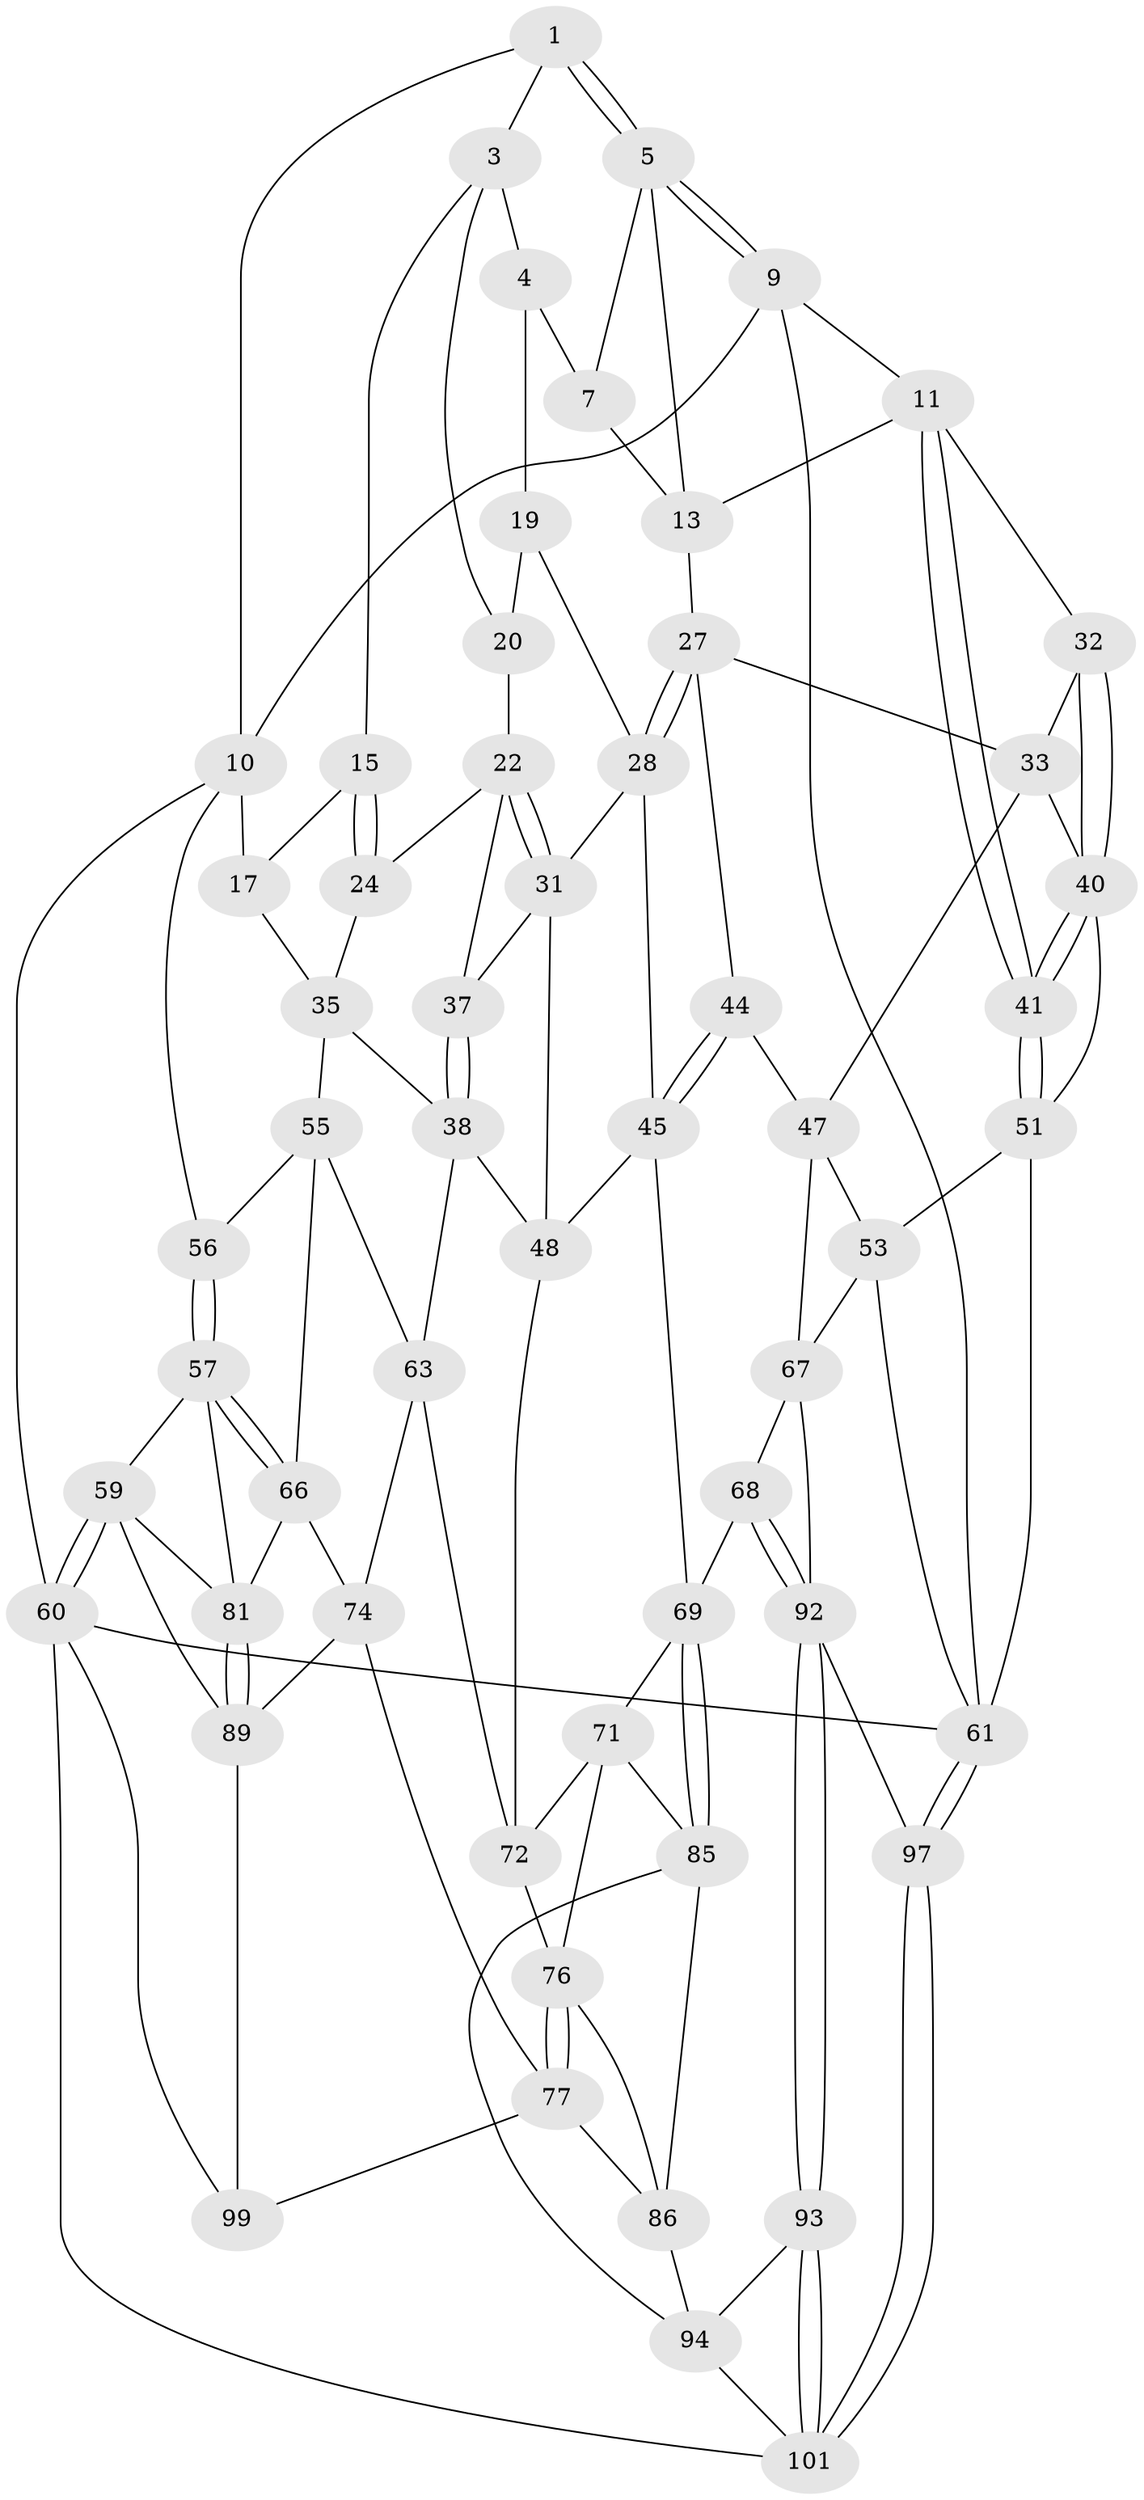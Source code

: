 // original degree distribution, {3: 0.0196078431372549, 4: 0.23529411764705882, 5: 0.5294117647058824, 6: 0.21568627450980393}
// Generated by graph-tools (version 1.1) at 2025/11/02/21/25 10:11:12]
// undirected, 57 vertices, 129 edges
graph export_dot {
graph [start="1"]
  node [color=gray90,style=filled];
  1 [pos="+0.6238864805233333+0",super="+2"];
  3 [pos="+0.4191600991690171+0",super="+14"];
  4 [pos="+0.6111930454141583+0.03030840500263414",super="+8"];
  5 [pos="+0.9126150241817448+0",super="+6"];
  7 [pos="+0.6826699894059777+0.11496522385349328"];
  9 [pos="+1+0"];
  10 [pos="+0+0",super="+18"];
  11 [pos="+1+0",super="+12"];
  13 [pos="+0.801413779287897+0.20450957359329594",super="+26"];
  15 [pos="+0.38630983454712436+0.08649549902356023",super="+16"];
  17 [pos="+0+0"];
  19 [pos="+0.6380848159184773+0.12273503537098727",super="+25"];
  20 [pos="+0.4381905069504228+0.07425484724283596",super="+21"];
  22 [pos="+0.44923324851140894+0.23546008337984695",super="+23"];
  24 [pos="+0.3019939201867353+0.242310207667516",super="+29"];
  27 [pos="+0.6823789639646152+0.2950306906536792",super="+34"];
  28 [pos="+0.6103838355216445+0.321051952271209",super="+30"];
  31 [pos="+0.58987028229256+0.32627560114003656",super="+39"];
  32 [pos="+0.8652382760076774+0.307349360985195"];
  33 [pos="+0.755573950034575+0.35043087628560704",super="+43"];
  35 [pos="+0.21123504796519885+0.37561064964703245",super="+36"];
  37 [pos="+0.40645298199213725+0.35124853017673663"];
  38 [pos="+0.3938428706506162+0.36436409308209067",super="+50"];
  40 [pos="+0.9077251338198237+0.3380534562658145",super="+42"];
  41 [pos="+1+0.17079469455674656"];
  44 [pos="+0.7231923886101084+0.5111908674579803"];
  45 [pos="+0.6854239405927014+0.5281218489075749",super="+46"];
  47 [pos="+0.7918629130177935+0.5088586441418121",super="+54"];
  48 [pos="+0.5456711221143173+0.5091972116965219",super="+49"];
  51 [pos="+1+0.530809661161609",super="+52"];
  53 [pos="+0.9047798295990206+0.5883396083660468",super="+79"];
  55 [pos="+0.19662745978033788+0.4005207505967731",super="+65"];
  56 [pos="+0+0.08005935157534438"];
  57 [pos="+0+0.5066295808745663",super="+58"];
  59 [pos="+0+1",super="+91"];
  60 [pos="+0+1",super="+100"];
  61 [pos="+1+1",super="+62"];
  63 [pos="+0.3494300678501985+0.5633368281243514",super="+64"];
  66 [pos="+0.05932051511471114+0.5116225747421519",super="+75"];
  67 [pos="+0.843449862258697+0.678015608847197",super="+80"];
  68 [pos="+0.7778021266713442+0.7095098951790441"];
  69 [pos="+0.7113952985349796+0.6661132018282506",super="+70"];
  71 [pos="+0.5539606755965906+0.6806670423163627",super="+83"];
  72 [pos="+0.5241117266646659+0.6559453712461564",super="+73"];
  74 [pos="+0.25760317765203455+0.705835689590047",super="+78"];
  76 [pos="+0.44137556129793076+0.7091122616258273",super="+84"];
  77 [pos="+0.36652402750695945+0.8024797024480044",super="+88"];
  81 [pos="+0.07886201677352557+0.7232625771478413",super="+82"];
  85 [pos="+0.5996338247976488+0.7669173138030008",super="+95"];
  86 [pos="+0.4956716320388678+0.8336310894530228",super="+87"];
  89 [pos="+0.15608901001634334+0.836169186019963",super="+90"];
  92 [pos="+0.7672087815739499+0.8475194673713367",super="+96"];
  93 [pos="+0.714841455133766+0.8871383212065719"];
  94 [pos="+0.6494282938841662+0.8634063995755072",super="+98"];
  97 [pos="+1+1"];
  99 [pos="+0.2162558937608995+0.9394078775391161"];
  101 [pos="+0.7691271672188349+1",super="+102"];
  1 -- 5;
  1 -- 5;
  1 -- 10;
  1 -- 3;
  3 -- 4;
  3 -- 20;
  3 -- 15;
  4 -- 19;
  4 -- 7;
  5 -- 9;
  5 -- 9;
  5 -- 13;
  5 -- 7;
  7 -- 13;
  9 -- 10;
  9 -- 11;
  9 -- 61;
  10 -- 60;
  10 -- 56;
  10 -- 17;
  11 -- 41;
  11 -- 41;
  11 -- 32;
  11 -- 13;
  13 -- 27;
  15 -- 24 [weight=2];
  15 -- 24;
  15 -- 17;
  17 -- 35;
  19 -- 20 [weight=2];
  19 -- 28;
  20 -- 22;
  22 -- 31;
  22 -- 31;
  22 -- 24;
  22 -- 37;
  24 -- 35;
  27 -- 28;
  27 -- 28;
  27 -- 33;
  27 -- 44;
  28 -- 45;
  28 -- 31;
  31 -- 48;
  31 -- 37;
  32 -- 33;
  32 -- 40;
  32 -- 40;
  33 -- 47;
  33 -- 40;
  35 -- 38;
  35 -- 55;
  37 -- 38;
  37 -- 38;
  38 -- 48;
  38 -- 63;
  40 -- 41;
  40 -- 41;
  40 -- 51;
  41 -- 51;
  41 -- 51;
  44 -- 45;
  44 -- 45;
  44 -- 47;
  45 -- 48;
  45 -- 69;
  47 -- 67;
  47 -- 53;
  48 -- 72;
  51 -- 53;
  51 -- 61;
  53 -- 61;
  53 -- 67;
  55 -- 56;
  55 -- 66;
  55 -- 63;
  56 -- 57;
  56 -- 57;
  57 -- 66;
  57 -- 66;
  57 -- 59;
  57 -- 81;
  59 -- 60;
  59 -- 60;
  59 -- 81;
  59 -- 89;
  60 -- 61;
  60 -- 99;
  60 -- 101;
  61 -- 97;
  61 -- 97;
  63 -- 74;
  63 -- 72;
  66 -- 81;
  66 -- 74;
  67 -- 68;
  67 -- 92;
  68 -- 69;
  68 -- 92;
  68 -- 92;
  69 -- 85;
  69 -- 85;
  69 -- 71;
  71 -- 72;
  71 -- 85;
  71 -- 76;
  72 -- 76;
  74 -- 89;
  74 -- 77;
  76 -- 77;
  76 -- 77;
  76 -- 86;
  77 -- 99;
  77 -- 86;
  81 -- 89;
  81 -- 89;
  85 -- 94;
  85 -- 86;
  86 -- 94;
  89 -- 99;
  92 -- 93;
  92 -- 93;
  92 -- 97;
  93 -- 94;
  93 -- 101;
  93 -- 101;
  94 -- 101;
  97 -- 101;
  97 -- 101;
}
